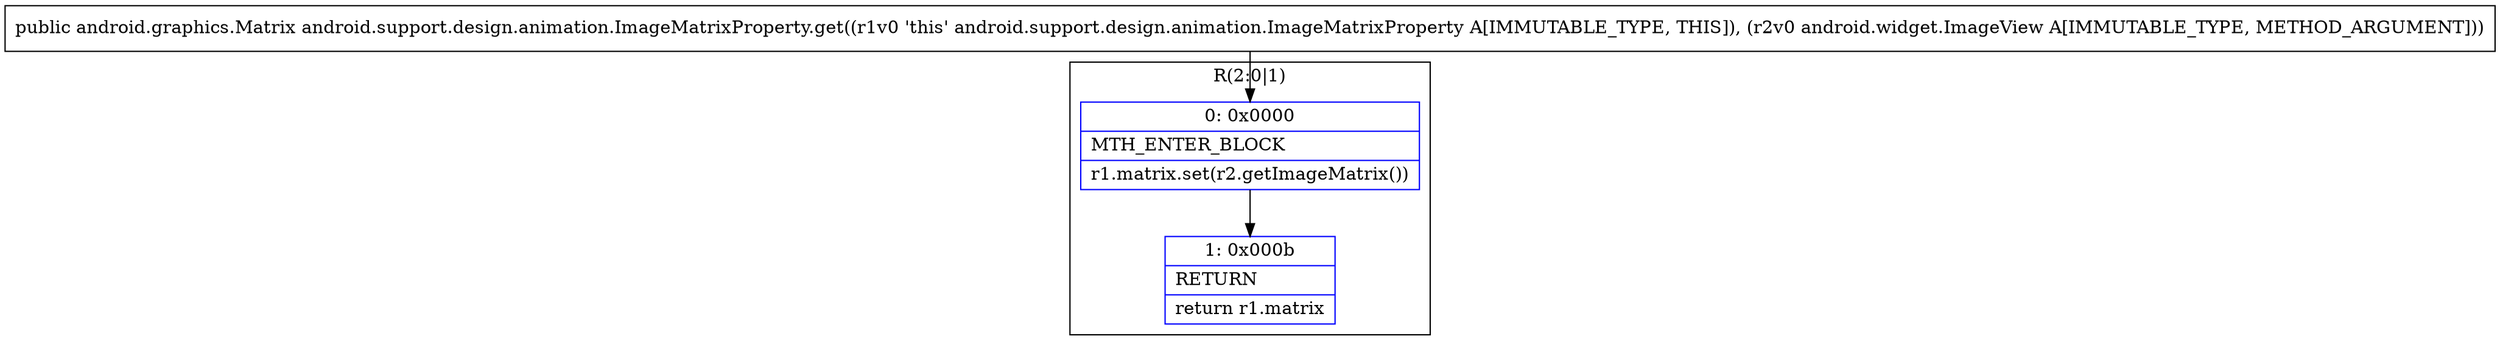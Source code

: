 digraph "CFG forandroid.support.design.animation.ImageMatrixProperty.get(Landroid\/widget\/ImageView;)Landroid\/graphics\/Matrix;" {
subgraph cluster_Region_210427584 {
label = "R(2:0|1)";
node [shape=record,color=blue];
Node_0 [shape=record,label="{0\:\ 0x0000|MTH_ENTER_BLOCK\l|r1.matrix.set(r2.getImageMatrix())\l}"];
Node_1 [shape=record,label="{1\:\ 0x000b|RETURN\l|return r1.matrix\l}"];
}
MethodNode[shape=record,label="{public android.graphics.Matrix android.support.design.animation.ImageMatrixProperty.get((r1v0 'this' android.support.design.animation.ImageMatrixProperty A[IMMUTABLE_TYPE, THIS]), (r2v0 android.widget.ImageView A[IMMUTABLE_TYPE, METHOD_ARGUMENT])) }"];
MethodNode -> Node_0;
Node_0 -> Node_1;
}

